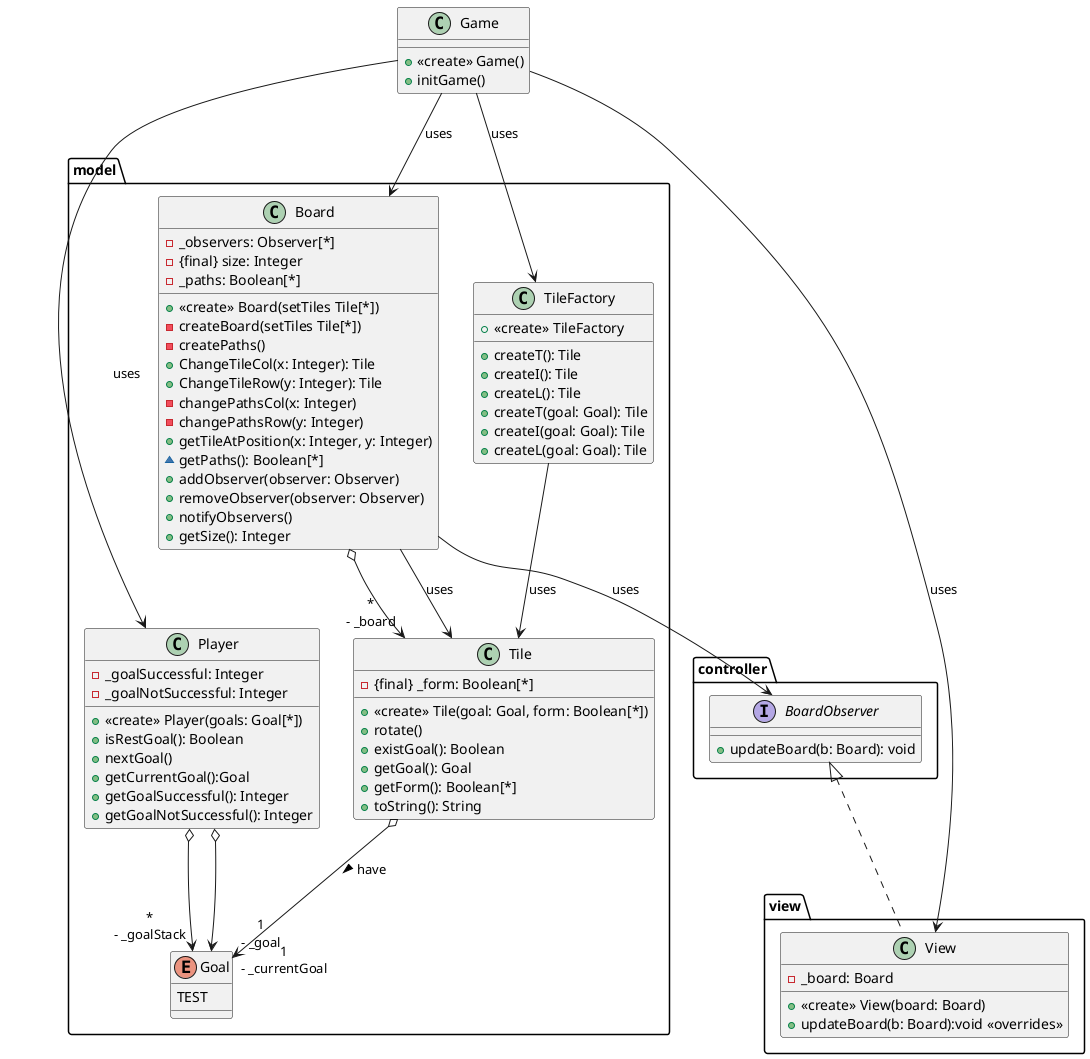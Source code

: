 @startuml

package model {
    class Board{
        - _observers: Observer[*]
        - {final} size: Integer
        - _paths: Boolean[*]
        + <<create>> Board(setTiles Tile[*])
        - createBoard(setTiles Tile[*])
        - createPaths()
        + ChangeTileCol(x: Integer): Tile
        + ChangeTileRow(y: Integer): Tile
        - changePathsCol(x: Integer)
        - changePathsRow(y: Integer)
        + getTileAtPosition(x: Integer, y: Integer)
        ~ getPaths(): Boolean[*]
        + addObserver(observer: Observer)
        + removeObserver(observer: Observer)
        + notifyObservers()
        + getSize(): Integer
    }
    Board o--> "*\n- _board" Tile
    class Player{
        - _goalSuccessful: Integer
        - _goalNotSuccessful: Integer
        + <<create>> Player(goals: Goal[*])
        + isRestGoal(): Boolean
        + nextGoal()
        + getCurrentGoal():Goal
        + getGoalSuccessful(): Integer
        + getGoalNotSuccessful(): Integer
    }
    Player o-->"*\n- _goalStack" Goal
    Player o--> "1\n- _currentGoal" Goal



    class Tile{
        - {final} _form: Boolean[*]
        + <<create>> Tile(goal: Goal, form: Boolean[*])
        + rotate()
        + existGoal(): Boolean
        + getGoal(): Goal
        + getForm(): Boolean[*]
        + toString(): String
    }
    Tile o-->"1\n- _goal" Goal: > have

    class TileFactory{
        + <<create>> TileFactory
        + createT(): Tile
        + createI(): Tile
        + createL(): Tile
        + createT(goal: Goal): Tile
        + createI(goal: Goal): Tile
        + createL(goal: Goal): Tile
    }

    enum Goal{
        TEST
    }
}
package controller {
    interface BoardObserver {
        + updateBoard(b: Board): void
    }
}



package view {
    class View implements controller.BoardObserver {
        - _board: Board
        + <<create>> View(board: Board)
        + updateBoard(b: Board):void <<overrides>>
    }
}

class Game{
    + <<create>> Game()
    + initGame()
}


Board --> BoardObserver: "uses"
Game --> View: "uses"
Game --> TileFactory: "uses"
TileFactory --> Tile: "uses"
Game --> Player: "uses"
Game --> Board: "uses"
Board --> Tile: "uses"

@enduml